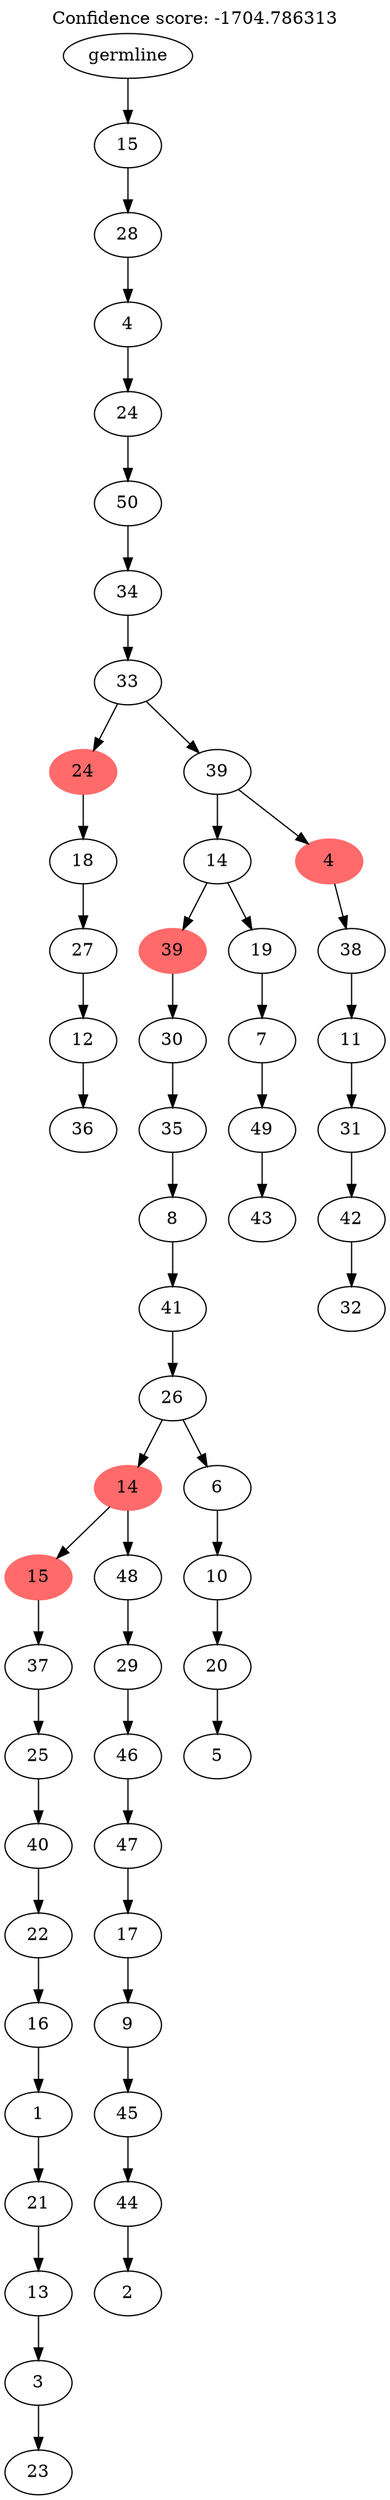 digraph g {
	"54" -> "55";
	"55" [label="36"];
	"53" -> "54";
	"54" [label="12"];
	"52" -> "53";
	"53" [label="27"];
	"51" -> "52";
	"52" [label="18"];
	"49" -> "50";
	"50" [label="23"];
	"48" -> "49";
	"49" [label="3"];
	"47" -> "48";
	"48" [label="13"];
	"46" -> "47";
	"47" [label="21"];
	"45" -> "46";
	"46" [label="1"];
	"44" -> "45";
	"45" [label="16"];
	"43" -> "44";
	"44" [label="22"];
	"42" -> "43";
	"43" [label="40"];
	"41" -> "42";
	"42" [label="25"];
	"40" -> "41";
	"41" [label="37"];
	"38" -> "39";
	"39" [label="2"];
	"37" -> "38";
	"38" [label="44"];
	"36" -> "37";
	"37" [label="45"];
	"35" -> "36";
	"36" [label="9"];
	"34" -> "35";
	"35" [label="17"];
	"33" -> "34";
	"34" [label="47"];
	"32" -> "33";
	"33" [label="46"];
	"31" -> "32";
	"32" [label="29"];
	"30" -> "31";
	"31" [label="48"];
	"30" -> "40";
	"40" [color=indianred1, style=filled, label="15"];
	"28" -> "29";
	"29" [label="5"];
	"27" -> "28";
	"28" [label="20"];
	"26" -> "27";
	"27" [label="10"];
	"25" -> "26";
	"26" [label="6"];
	"25" -> "30";
	"30" [color=indianred1, style=filled, label="14"];
	"24" -> "25";
	"25" [label="26"];
	"23" -> "24";
	"24" [label="41"];
	"22" -> "23";
	"23" [label="8"];
	"21" -> "22";
	"22" [label="35"];
	"20" -> "21";
	"21" [label="30"];
	"18" -> "19";
	"19" [label="43"];
	"17" -> "18";
	"18" [label="49"];
	"16" -> "17";
	"17" [label="7"];
	"15" -> "16";
	"16" [label="19"];
	"15" -> "20";
	"20" [color=indianred1, style=filled, label="39"];
	"13" -> "14";
	"14" [label="32"];
	"12" -> "13";
	"13" [label="42"];
	"11" -> "12";
	"12" [label="31"];
	"10" -> "11";
	"11" [label="11"];
	"9" -> "10";
	"10" [label="38"];
	"8" -> "9";
	"9" [color=indianred1, style=filled, label="4"];
	"8" -> "15";
	"15" [label="14"];
	"7" -> "8";
	"8" [label="39"];
	"7" -> "51";
	"51" [color=indianred1, style=filled, label="24"];
	"6" -> "7";
	"7" [label="33"];
	"5" -> "6";
	"6" [label="34"];
	"4" -> "5";
	"5" [label="50"];
	"3" -> "4";
	"4" [label="24"];
	"2" -> "3";
	"3" [label="4"];
	"1" -> "2";
	"2" [label="28"];
	"0" -> "1";
	"1" [label="15"];
	"0" [label="germline"];
	labelloc="t";
	label="Confidence score: -1704.786313";
}
